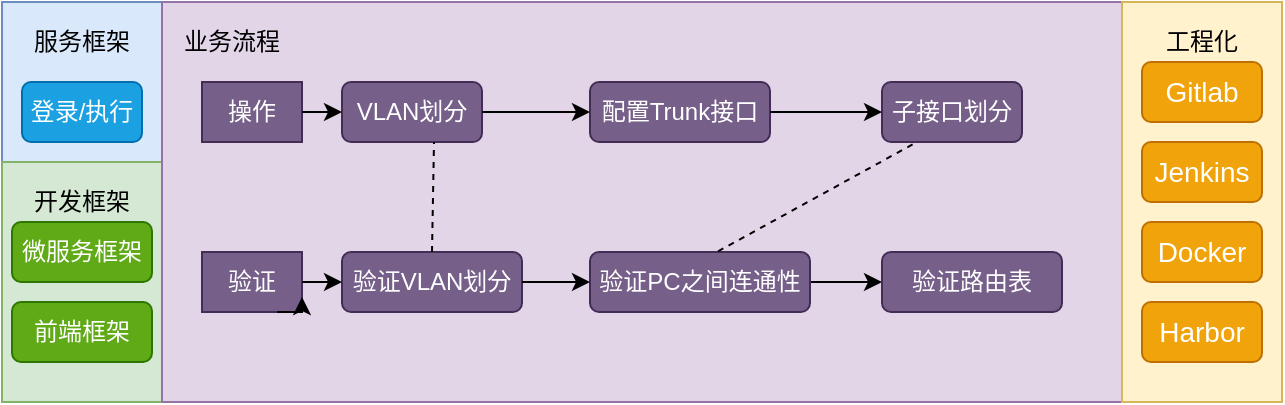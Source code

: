 <mxfile version="14.1.8" type="github">
  <diagram id="fEoNQqfKug0YIqucd6rQ" name="Page-1">
    <mxGraphModel dx="782" dy="437" grid="1" gridSize="10" guides="1" tooltips="1" connect="1" arrows="1" fold="1" page="1" pageScale="1" pageWidth="827" pageHeight="1169" math="0" shadow="0">
      <root>
        <mxCell id="0" />
        <mxCell id="1" parent="0" />
        <mxCell id="X02YtB8BBX7gHG6D_81n-1" value="" style="rounded=0;whiteSpace=wrap;html=1;fillColor=#dae8fc;strokeColor=#6c8ebf;" vertex="1" parent="1">
          <mxGeometry x="120" y="40" width="80" height="80" as="geometry" />
        </mxCell>
        <mxCell id="X02YtB8BBX7gHG6D_81n-2" value="" style="rounded=0;whiteSpace=wrap;html=1;fillColor=#d5e8d4;strokeColor=#82b366;" vertex="1" parent="1">
          <mxGeometry x="120" y="120" width="80" height="120" as="geometry" />
        </mxCell>
        <mxCell id="X02YtB8BBX7gHG6D_81n-3" value="服务框架" style="text;html=1;strokeColor=none;fillColor=none;align=center;verticalAlign=middle;whiteSpace=wrap;rounded=0;" vertex="1" parent="1">
          <mxGeometry x="130" y="50" width="60" height="20" as="geometry" />
        </mxCell>
        <mxCell id="X02YtB8BBX7gHG6D_81n-4" value="登录/执行" style="rounded=1;whiteSpace=wrap;html=1;fillColor=#1ba1e2;strokeColor=#006EAF;fontColor=#ffffff;" vertex="1" parent="1">
          <mxGeometry x="130" y="80" width="60" height="30" as="geometry" />
        </mxCell>
        <mxCell id="X02YtB8BBX7gHG6D_81n-5" value="开发框架" style="text;html=1;strokeColor=none;fillColor=none;align=center;verticalAlign=middle;whiteSpace=wrap;rounded=0;" vertex="1" parent="1">
          <mxGeometry x="135" y="130" width="50" height="20" as="geometry" />
        </mxCell>
        <mxCell id="X02YtB8BBX7gHG6D_81n-6" value="微服务框架" style="rounded=1;whiteSpace=wrap;html=1;fillColor=#60a917;strokeColor=#2D7600;fontColor=#ffffff;" vertex="1" parent="1">
          <mxGeometry x="125" y="150" width="70" height="30" as="geometry" />
        </mxCell>
        <mxCell id="X02YtB8BBX7gHG6D_81n-7" value="前端框架" style="rounded=1;whiteSpace=wrap;html=1;fillColor=#60a917;strokeColor=#2D7600;fontColor=#ffffff;" vertex="1" parent="1">
          <mxGeometry x="125" y="190" width="70" height="30" as="geometry" />
        </mxCell>
        <mxCell id="X02YtB8BBX7gHG6D_81n-8" value="" style="rounded=0;whiteSpace=wrap;html=1;fillColor=#e1d5e7;strokeColor=#9673a6;" vertex="1" parent="1">
          <mxGeometry x="200" y="40" width="480" height="200" as="geometry" />
        </mxCell>
        <mxCell id="X02YtB8BBX7gHG6D_81n-9" value="业务流程" style="text;html=1;strokeColor=none;fillColor=none;align=center;verticalAlign=middle;whiteSpace=wrap;rounded=0;" vertex="1" parent="1">
          <mxGeometry x="210" y="50" width="50" height="20" as="geometry" />
        </mxCell>
        <mxCell id="X02YtB8BBX7gHG6D_81n-10" value="VLAN划分" style="rounded=1;whiteSpace=wrap;html=1;fillColor=#76608a;strokeColor=#432D57;fontColor=#ffffff;" vertex="1" parent="1">
          <mxGeometry x="290" y="80" width="70" height="30" as="geometry" />
        </mxCell>
        <mxCell id="X02YtB8BBX7gHG6D_81n-11" value="操作" style="rounded=0;whiteSpace=wrap;html=1;fillColor=#76608a;strokeColor=#432D57;fontColor=#ffffff;" vertex="1" parent="1">
          <mxGeometry x="220" y="80" width="50" height="30" as="geometry" />
        </mxCell>
        <mxCell id="X02YtB8BBX7gHG6D_81n-13" value="验证" style="rounded=0;whiteSpace=wrap;html=1;fillColor=#76608a;strokeColor=#432D57;fontColor=#ffffff;" vertex="1" parent="1">
          <mxGeometry x="220" y="165" width="50" height="30" as="geometry" />
        </mxCell>
        <mxCell id="X02YtB8BBX7gHG6D_81n-14" style="edgeStyle=orthogonalEdgeStyle;rounded=0;orthogonalLoop=1;jettySize=auto;html=1;exitX=0.75;exitY=1;exitDx=0;exitDy=0;entryX=1;entryY=0.75;entryDx=0;entryDy=0;" edge="1" parent="1" source="X02YtB8BBX7gHG6D_81n-13" target="X02YtB8BBX7gHG6D_81n-13">
          <mxGeometry relative="1" as="geometry" />
        </mxCell>
        <mxCell id="X02YtB8BBX7gHG6D_81n-15" value="配置Trunk接口" style="rounded=1;whiteSpace=wrap;html=1;fillColor=#76608a;strokeColor=#432D57;fontColor=#ffffff;" vertex="1" parent="1">
          <mxGeometry x="414" y="80" width="90" height="30" as="geometry" />
        </mxCell>
        <mxCell id="X02YtB8BBX7gHG6D_81n-16" value="子接口划分" style="rounded=1;whiteSpace=wrap;html=1;fillColor=#76608a;strokeColor=#432D57;fontColor=#ffffff;" vertex="1" parent="1">
          <mxGeometry x="560" y="80" width="70" height="30" as="geometry" />
        </mxCell>
        <mxCell id="X02YtB8BBX7gHG6D_81n-17" value="验证VLAN划分" style="rounded=1;whiteSpace=wrap;html=1;fillColor=#76608a;strokeColor=#432D57;fontColor=#ffffff;" vertex="1" parent="1">
          <mxGeometry x="290" y="165" width="90" height="30" as="geometry" />
        </mxCell>
        <mxCell id="X02YtB8BBX7gHG6D_81n-27" value="" style="edgeStyle=orthogonalEdgeStyle;rounded=0;orthogonalLoop=1;jettySize=auto;html=1;" edge="1" parent="1" source="X02YtB8BBX7gHG6D_81n-18" target="X02YtB8BBX7gHG6D_81n-19">
          <mxGeometry relative="1" as="geometry" />
        </mxCell>
        <mxCell id="X02YtB8BBX7gHG6D_81n-18" value="验证PC之间连通性" style="rounded=1;whiteSpace=wrap;html=1;fillColor=#76608a;strokeColor=#432D57;fontColor=#ffffff;" vertex="1" parent="1">
          <mxGeometry x="414" y="165" width="110" height="30" as="geometry" />
        </mxCell>
        <mxCell id="X02YtB8BBX7gHG6D_81n-19" value="验证路由表" style="rounded=1;whiteSpace=wrap;html=1;fillColor=#76608a;strokeColor=#432D57;fontColor=#ffffff;" vertex="1" parent="1">
          <mxGeometry x="560" y="165" width="90" height="30" as="geometry" />
        </mxCell>
        <mxCell id="X02YtB8BBX7gHG6D_81n-21" value="" style="endArrow=classic;html=1;exitX=1;exitY=0.5;exitDx=0;exitDy=0;" edge="1" parent="1" source="X02YtB8BBX7gHG6D_81n-11">
          <mxGeometry width="50" height="50" relative="1" as="geometry">
            <mxPoint x="380" y="220" as="sourcePoint" />
            <mxPoint x="290" y="95" as="targetPoint" />
          </mxGeometry>
        </mxCell>
        <mxCell id="X02YtB8BBX7gHG6D_81n-22" value="" style="endArrow=classic;html=1;entryX=0;entryY=0.5;entryDx=0;entryDy=0;exitX=1;exitY=0.5;exitDx=0;exitDy=0;" edge="1" parent="1" source="X02YtB8BBX7gHG6D_81n-13" target="X02YtB8BBX7gHG6D_81n-17">
          <mxGeometry width="50" height="50" relative="1" as="geometry">
            <mxPoint x="280" y="180" as="sourcePoint" />
            <mxPoint x="430" y="170" as="targetPoint" />
          </mxGeometry>
        </mxCell>
        <mxCell id="X02YtB8BBX7gHG6D_81n-24" value="" style="endArrow=classic;html=1;exitX=1;exitY=0.5;exitDx=0;exitDy=0;entryX=0;entryY=0.5;entryDx=0;entryDy=0;" edge="1" parent="1" source="X02YtB8BBX7gHG6D_81n-10" target="X02YtB8BBX7gHG6D_81n-15">
          <mxGeometry width="50" height="50" relative="1" as="geometry">
            <mxPoint x="380" y="220" as="sourcePoint" />
            <mxPoint x="430" y="170" as="targetPoint" />
          </mxGeometry>
        </mxCell>
        <mxCell id="X02YtB8BBX7gHG6D_81n-25" value="" style="endArrow=classic;html=1;exitX=1;exitY=0.5;exitDx=0;exitDy=0;entryX=0;entryY=0.5;entryDx=0;entryDy=0;" edge="1" parent="1" source="X02YtB8BBX7gHG6D_81n-15" target="X02YtB8BBX7gHG6D_81n-16">
          <mxGeometry width="50" height="50" relative="1" as="geometry">
            <mxPoint x="370" y="105" as="sourcePoint" />
            <mxPoint x="424" y="105" as="targetPoint" />
          </mxGeometry>
        </mxCell>
        <mxCell id="X02YtB8BBX7gHG6D_81n-26" value="" style="endArrow=classic;html=1;exitX=1;exitY=0.5;exitDx=0;exitDy=0;entryX=0;entryY=0.5;entryDx=0;entryDy=0;" edge="1" parent="1" source="X02YtB8BBX7gHG6D_81n-17" target="X02YtB8BBX7gHG6D_81n-18">
          <mxGeometry width="50" height="50" relative="1" as="geometry">
            <mxPoint x="380" y="115" as="sourcePoint" />
            <mxPoint x="434" y="115" as="targetPoint" />
          </mxGeometry>
        </mxCell>
        <mxCell id="X02YtB8BBX7gHG6D_81n-29" value="" style="endArrow=none;dashed=1;html=1;exitX=0.5;exitY=0;exitDx=0;exitDy=0;" edge="1" parent="1" source="X02YtB8BBX7gHG6D_81n-17">
          <mxGeometry width="50" height="50" relative="1" as="geometry">
            <mxPoint x="380" y="220" as="sourcePoint" />
            <mxPoint x="336" y="110" as="targetPoint" />
          </mxGeometry>
        </mxCell>
        <mxCell id="X02YtB8BBX7gHG6D_81n-31" value="" style="endArrow=none;dashed=1;html=1;exitX=0.582;exitY=-0.011;exitDx=0;exitDy=0;exitPerimeter=0;entryX=0.25;entryY=1;entryDx=0;entryDy=0;" edge="1" parent="1" source="X02YtB8BBX7gHG6D_81n-18" target="X02YtB8BBX7gHG6D_81n-16">
          <mxGeometry width="50" height="50" relative="1" as="geometry">
            <mxPoint x="380" y="220" as="sourcePoint" />
            <mxPoint x="430" y="170" as="targetPoint" />
          </mxGeometry>
        </mxCell>
        <mxCell id="X02YtB8BBX7gHG6D_81n-32" value="" style="rounded=0;whiteSpace=wrap;html=1;fillColor=#fff2cc;strokeColor=#d6b656;" vertex="1" parent="1">
          <mxGeometry x="680" y="40" width="80" height="200" as="geometry" />
        </mxCell>
        <mxCell id="X02YtB8BBX7gHG6D_81n-33" value="工程化" style="text;html=1;strokeColor=none;fillColor=none;align=center;verticalAlign=middle;whiteSpace=wrap;rounded=0;" vertex="1" parent="1">
          <mxGeometry x="700" y="50" width="40" height="20" as="geometry" />
        </mxCell>
        <mxCell id="X02YtB8BBX7gHG6D_81n-34" value="&lt;span lang=&quot;EN-US&quot; style=&quot;font-size: 10.5pt ; line-height: 150%&quot;&gt;Gitlab&lt;/span&gt;" style="rounded=1;whiteSpace=wrap;html=1;fillColor=#f0a30a;strokeColor=#BD7000;fontColor=#ffffff;" vertex="1" parent="1">
          <mxGeometry x="690" y="70" width="60" height="30" as="geometry" />
        </mxCell>
        <mxCell id="X02YtB8BBX7gHG6D_81n-35" value="&lt;span lang=&quot;EN-US&quot; style=&quot;font-size: 10.5pt ; line-height: 150%&quot;&gt;Jenkins&lt;/span&gt;" style="rounded=1;whiteSpace=wrap;html=1;fillColor=#f0a30a;strokeColor=#BD7000;fontColor=#ffffff;" vertex="1" parent="1">
          <mxGeometry x="690" y="110" width="60" height="30" as="geometry" />
        </mxCell>
        <mxCell id="X02YtB8BBX7gHG6D_81n-36" value="&lt;span lang=&quot;EN-US&quot; style=&quot;font-size: 10.5pt ; line-height: 150%&quot;&gt;Harbor&lt;/span&gt;" style="rounded=1;whiteSpace=wrap;html=1;fillColor=#f0a30a;strokeColor=#BD7000;fontColor=#ffffff;" vertex="1" parent="1">
          <mxGeometry x="690" y="190" width="60" height="30" as="geometry" />
        </mxCell>
        <mxCell id="X02YtB8BBX7gHG6D_81n-37" value="&lt;span lang=&quot;EN-US&quot; style=&quot;font-size: 10.5pt ; line-height: 150%&quot;&gt;Docker&lt;/span&gt;" style="rounded=1;whiteSpace=wrap;html=1;fillColor=#f0a30a;strokeColor=#BD7000;fontColor=#ffffff;" vertex="1" parent="1">
          <mxGeometry x="690" y="150" width="60" height="30" as="geometry" />
        </mxCell>
      </root>
    </mxGraphModel>
  </diagram>
</mxfile>
